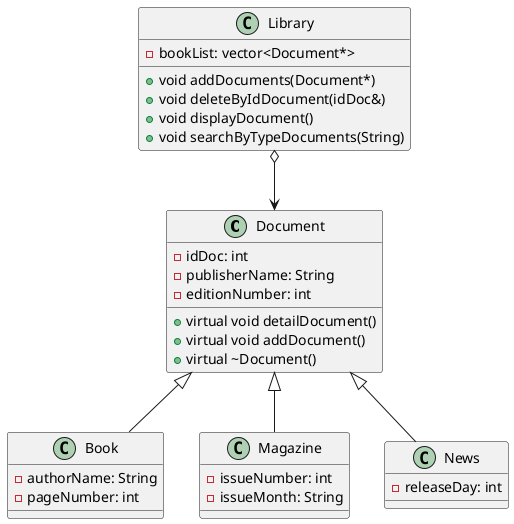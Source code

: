 @startuml

class Document{
  - idDoc: int
  - publisherName: String
  - editionNumber: int
  + virtual void detailDocument()
  + virtual void addDocument()
  + virtual ~Document()
}

class Book{
  - authorName: String
  - pageNumber: int
}

class Magazine{
  - issueNumber: int
  - issueMonth: String
}

class News{
  - releaseDay: int
}

class Library {
  - bookList: vector<Document*>
  + void addDocuments(Document*)
  + void deleteByIdDocument(idDoc&)
  + void displayDocument()
  + void searchByTypeDocuments(String)
}

Document <|-- Book
Document <|-- Magazine
Document <|-- News
Library o--> Document
@enduml
